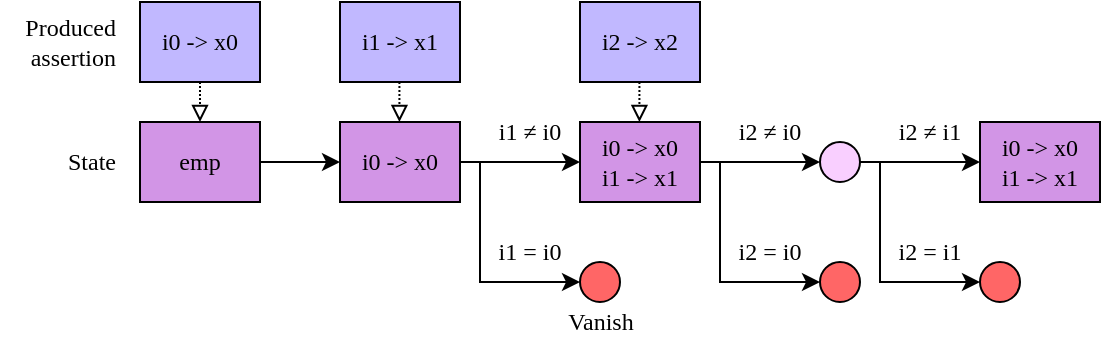 <mxfile version="20.8.16" type="device"><diagram name="Page-1" id="V8FIQsBaCls7C9_htem1"><mxGraphModel dx="636" dy="449" grid="1" gridSize="10" guides="1" tooltips="1" connect="1" arrows="1" fold="1" page="1" pageScale="1" pageWidth="827" pageHeight="1169" math="0" shadow="0"><root><mxCell id="0"/><mxCell id="1" parent="0"/><mxCell id="Q3RsZiWRqjFY9hn_J0ih-37" style="edgeStyle=none;rounded=0;orthogonalLoop=1;jettySize=auto;html=1;exitX=1;exitY=0.5;exitDx=0;exitDy=0;entryX=0;entryY=0.5;entryDx=0;entryDy=0;fontFamily=Inconsolata;" edge="1" parent="1" source="Q3RsZiWRqjFY9hn_J0ih-30" target="Q3RsZiWRqjFY9hn_J0ih-36"><mxGeometry relative="1" as="geometry"/></mxCell><mxCell id="Q3RsZiWRqjFY9hn_J0ih-30" value="&lt;font face=&quot;CMU Serif&quot;&gt;emp&lt;/font&gt;" style="rounded=0;whiteSpace=wrap;html=1;fillColor=#D295E6;" vertex="1" parent="1"><mxGeometry x="280" y="80" width="60" height="40" as="geometry"/></mxCell><mxCell id="Q3RsZiWRqjFY9hn_J0ih-75" style="edgeStyle=none;rounded=0;orthogonalLoop=1;jettySize=auto;html=1;exitX=0.5;exitY=1;exitDx=0;exitDy=0;entryX=0.5;entryY=0;entryDx=0;entryDy=0;fontFamily=Inconsolata;dashed=1;dashPattern=1 1;endArrow=block;endFill=0;" edge="1" parent="1" source="Q3RsZiWRqjFY9hn_J0ih-31" target="Q3RsZiWRqjFY9hn_J0ih-30"><mxGeometry relative="1" as="geometry"/></mxCell><mxCell id="Q3RsZiWRqjFY9hn_J0ih-31" value="&lt;font&gt;i0 -&amp;gt; x0&lt;/font&gt;" style="rounded=0;whiteSpace=wrap;html=1;fillColor=#C1B8FF;fontFamily=Inconsolata;" vertex="1" parent="1"><mxGeometry x="280" y="20" width="60" height="40" as="geometry"/></mxCell><mxCell id="Q3RsZiWRqjFY9hn_J0ih-34" value="State" style="text;html=1;strokeColor=none;fillColor=none;align=right;verticalAlign=middle;whiteSpace=wrap;rounded=0;fontFamily=CMU Serif;" vertex="1" parent="1"><mxGeometry x="210" y="80" width="60" height="40" as="geometry"/></mxCell><mxCell id="Q3RsZiWRqjFY9hn_J0ih-35" value="Produced assertion" style="text;html=1;strokeColor=none;fillColor=none;align=right;verticalAlign=middle;whiteSpace=wrap;rounded=0;fontFamily=CMU Serif;" vertex="1" parent="1"><mxGeometry x="210" y="20" width="60" height="40" as="geometry"/></mxCell><mxCell id="Q3RsZiWRqjFY9hn_J0ih-40" style="edgeStyle=none;rounded=0;orthogonalLoop=1;jettySize=auto;html=1;exitX=1;exitY=0.5;exitDx=0;exitDy=0;entryX=0;entryY=0.5;entryDx=0;entryDy=0;fontFamily=Inconsolata;" edge="1" parent="1" source="Q3RsZiWRqjFY9hn_J0ih-36" target="Q3RsZiWRqjFY9hn_J0ih-39"><mxGeometry relative="1" as="geometry"/></mxCell><mxCell id="Q3RsZiWRqjFY9hn_J0ih-45" style="edgeStyle=none;rounded=0;orthogonalLoop=1;jettySize=auto;html=1;exitX=0;exitY=1;exitDx=0;exitDy=0;fontFamily=Inconsolata;" edge="1" parent="1" source="Q3RsZiWRqjFY9hn_J0ih-42" target="Q3RsZiWRqjFY9hn_J0ih-44"><mxGeometry relative="1" as="geometry"><Array as="points"><mxPoint x="450" y="100"/><mxPoint x="450" y="160"/></Array></mxGeometry></mxCell><mxCell id="Q3RsZiWRqjFY9hn_J0ih-36" value="&lt;font&gt;i0 -&amp;gt; x0&lt;/font&gt;" style="rounded=0;whiteSpace=wrap;html=1;fillColor=#D295E6;fontFamily=Inconsolata;" vertex="1" parent="1"><mxGeometry x="380" y="80" width="60" height="40" as="geometry"/></mxCell><mxCell id="Q3RsZiWRqjFY9hn_J0ih-38" value="&lt;font&gt;i1 -&amp;gt; x1&lt;/font&gt;" style="rounded=0;whiteSpace=wrap;html=1;fillColor=#C1B8FF;fontFamily=Inconsolata;" vertex="1" parent="1"><mxGeometry x="380" y="20" width="60" height="40" as="geometry"/></mxCell><mxCell id="Q3RsZiWRqjFY9hn_J0ih-39" value="&lt;font&gt;i0 -&amp;gt; x0&lt;br&gt;i1 -&amp;gt; x1&lt;br&gt;&lt;/font&gt;" style="rounded=0;whiteSpace=wrap;html=1;fillColor=#D295E6;fontFamily=Inconsolata;" vertex="1" parent="1"><mxGeometry x="500" y="80" width="60" height="40" as="geometry"/></mxCell><mxCell id="Q3RsZiWRqjFY9hn_J0ih-42" value="i1 ≠ i0" style="text;html=1;strokeColor=none;fillColor=none;align=center;verticalAlign=middle;whiteSpace=wrap;rounded=0;fontFamily=Inconsolata;" vertex="1" parent="1"><mxGeometry x="450" y="70" width="50" height="30" as="geometry"/></mxCell><mxCell id="Q3RsZiWRqjFY9hn_J0ih-44" value="" style="ellipse;whiteSpace=wrap;html=1;fontFamily=Inconsolata;fillColor=#FF6666;" vertex="1" parent="1"><mxGeometry x="500" y="150" width="20" height="20" as="geometry"/></mxCell><mxCell id="Q3RsZiWRqjFY9hn_J0ih-46" value="i1 = i0" style="text;html=1;strokeColor=none;fillColor=none;align=center;verticalAlign=middle;whiteSpace=wrap;rounded=0;fontFamily=Inconsolata;" vertex="1" parent="1"><mxGeometry x="450" y="130" width="50" height="30" as="geometry"/></mxCell><mxCell id="Q3RsZiWRqjFY9hn_J0ih-47" value="Vanish" style="text;html=1;align=center;verticalAlign=middle;resizable=0;points=[];autosize=1;strokeColor=none;fillColor=none;fontFamily=CMU Serif;" vertex="1" parent="1"><mxGeometry x="480" y="165" width="60" height="30" as="geometry"/></mxCell><mxCell id="Q3RsZiWRqjFY9hn_J0ih-48" value="&lt;font&gt;i2 -&amp;gt; x2&lt;br&gt;&lt;/font&gt;" style="rounded=0;whiteSpace=wrap;html=1;fillColor=#C1B8FF;fontFamily=Inconsolata;" vertex="1" parent="1"><mxGeometry x="500" y="20" width="60" height="40" as="geometry"/></mxCell><mxCell id="Q3RsZiWRqjFY9hn_J0ih-49" style="edgeStyle=none;rounded=0;orthogonalLoop=1;jettySize=auto;html=1;exitX=1;exitY=0.5;exitDx=0;exitDy=0;entryX=0;entryY=0.5;entryDx=0;entryDy=0;fontFamily=Inconsolata;" edge="1" parent="1"><mxGeometry relative="1" as="geometry"><mxPoint x="560" y="100" as="sourcePoint"/><mxPoint x="620" y="100" as="targetPoint"/></mxGeometry></mxCell><mxCell id="Q3RsZiWRqjFY9hn_J0ih-52" value="i2 ≠&amp;nbsp;i0" style="text;html=1;strokeColor=none;fillColor=none;align=center;verticalAlign=middle;whiteSpace=wrap;rounded=0;fontFamily=Inconsolata;" vertex="1" parent="1"><mxGeometry x="570" y="70" width="50" height="30" as="geometry"/></mxCell><mxCell id="Q3RsZiWRqjFY9hn_J0ih-57" value="" style="ellipse;whiteSpace=wrap;html=1;fontFamily=Inconsolata;fillColor=#F9CFFF;" vertex="1" parent="1"><mxGeometry x="620" y="90" width="20" height="20" as="geometry"/></mxCell><mxCell id="Q3RsZiWRqjFY9hn_J0ih-58" value="&lt;font&gt;i0 -&amp;gt; x0&lt;br&gt;i1 -&amp;gt; x1&lt;br&gt;&lt;/font&gt;" style="rounded=0;whiteSpace=wrap;html=1;fillColor=#D295E6;fontFamily=Inconsolata;" vertex="1" parent="1"><mxGeometry x="700" y="80" width="60" height="40" as="geometry"/></mxCell><mxCell id="Q3RsZiWRqjFY9hn_J0ih-59" style="edgeStyle=none;rounded=0;orthogonalLoop=1;jettySize=auto;html=1;exitX=1;exitY=0.5;exitDx=0;exitDy=0;entryX=0;entryY=0.5;entryDx=0;entryDy=0;fontFamily=Inconsolata;" edge="1" parent="1"><mxGeometry relative="1" as="geometry"><mxPoint x="640" y="100" as="sourcePoint"/><mxPoint x="700" y="100" as="targetPoint"/></mxGeometry></mxCell><mxCell id="Q3RsZiWRqjFY9hn_J0ih-60" value="i2 ≠&amp;nbsp;i1" style="text;html=1;strokeColor=none;fillColor=none;align=center;verticalAlign=middle;whiteSpace=wrap;rounded=0;fontFamily=Inconsolata;" vertex="1" parent="1"><mxGeometry x="650" y="70" width="50" height="30" as="geometry"/></mxCell><mxCell id="Q3RsZiWRqjFY9hn_J0ih-69" style="edgeStyle=none;rounded=0;orthogonalLoop=1;jettySize=auto;html=1;exitX=0;exitY=1;exitDx=0;exitDy=0;fontFamily=Inconsolata;" edge="1" parent="1" target="Q3RsZiWRqjFY9hn_J0ih-70"><mxGeometry relative="1" as="geometry"><mxPoint x="560" y="100" as="sourcePoint"/><Array as="points"><mxPoint x="570" y="100"/><mxPoint x="570" y="160"/></Array></mxGeometry></mxCell><mxCell id="Q3RsZiWRqjFY9hn_J0ih-70" value="" style="ellipse;whiteSpace=wrap;html=1;fontFamily=Inconsolata;fillColor=#FF6666;" vertex="1" parent="1"><mxGeometry x="620" y="150" width="20" height="20" as="geometry"/></mxCell><mxCell id="Q3RsZiWRqjFY9hn_J0ih-71" value="i2 = i0" style="text;html=1;strokeColor=none;fillColor=none;align=center;verticalAlign=middle;whiteSpace=wrap;rounded=0;fontFamily=Inconsolata;" vertex="1" parent="1"><mxGeometry x="570" y="130" width="50" height="30" as="geometry"/></mxCell><mxCell id="Q3RsZiWRqjFY9hn_J0ih-72" style="edgeStyle=none;rounded=0;orthogonalLoop=1;jettySize=auto;html=1;exitX=0;exitY=1;exitDx=0;exitDy=0;fontFamily=Inconsolata;" edge="1" parent="1" target="Q3RsZiWRqjFY9hn_J0ih-73"><mxGeometry relative="1" as="geometry"><mxPoint x="640" y="100" as="sourcePoint"/><Array as="points"><mxPoint x="650" y="100"/><mxPoint x="650" y="160"/></Array></mxGeometry></mxCell><mxCell id="Q3RsZiWRqjFY9hn_J0ih-73" value="" style="ellipse;whiteSpace=wrap;html=1;fontFamily=Inconsolata;fillColor=#FF6666;" vertex="1" parent="1"><mxGeometry x="700" y="150" width="20" height="20" as="geometry"/></mxCell><mxCell id="Q3RsZiWRqjFY9hn_J0ih-74" value="i2 = i1" style="text;html=1;strokeColor=none;fillColor=none;align=center;verticalAlign=middle;whiteSpace=wrap;rounded=0;fontFamily=Inconsolata;" vertex="1" parent="1"><mxGeometry x="650" y="130" width="50" height="30" as="geometry"/></mxCell><mxCell id="Q3RsZiWRqjFY9hn_J0ih-76" style="edgeStyle=none;rounded=0;orthogonalLoop=1;jettySize=auto;html=1;exitX=0.5;exitY=1;exitDx=0;exitDy=0;entryX=0.5;entryY=0;entryDx=0;entryDy=0;fontFamily=Inconsolata;dashed=1;dashPattern=1 1;endArrow=block;endFill=0;" edge="1" parent="1"><mxGeometry relative="1" as="geometry"><mxPoint x="409.71" y="60" as="sourcePoint"/><mxPoint x="409.71" y="80" as="targetPoint"/></mxGeometry></mxCell><mxCell id="Q3RsZiWRqjFY9hn_J0ih-77" style="edgeStyle=none;rounded=0;orthogonalLoop=1;jettySize=auto;html=1;exitX=0.5;exitY=1;exitDx=0;exitDy=0;entryX=0.5;entryY=0;entryDx=0;entryDy=0;fontFamily=Inconsolata;dashed=1;dashPattern=1 1;endArrow=block;endFill=0;" edge="1" parent="1"><mxGeometry relative="1" as="geometry"><mxPoint x="529.71" y="60" as="sourcePoint"/><mxPoint x="529.71" y="80" as="targetPoint"/></mxGeometry></mxCell></root></mxGraphModel></diagram></mxfile>